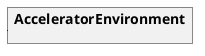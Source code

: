 @startuml
json "<b>AcceleratorEnvironment" as AcceleratorEnvironment  %load_json("https://raw.githubusercontent.com/mrorro/glue/main/computingService/json/acceleratorEnvironment.json")
@enduml
